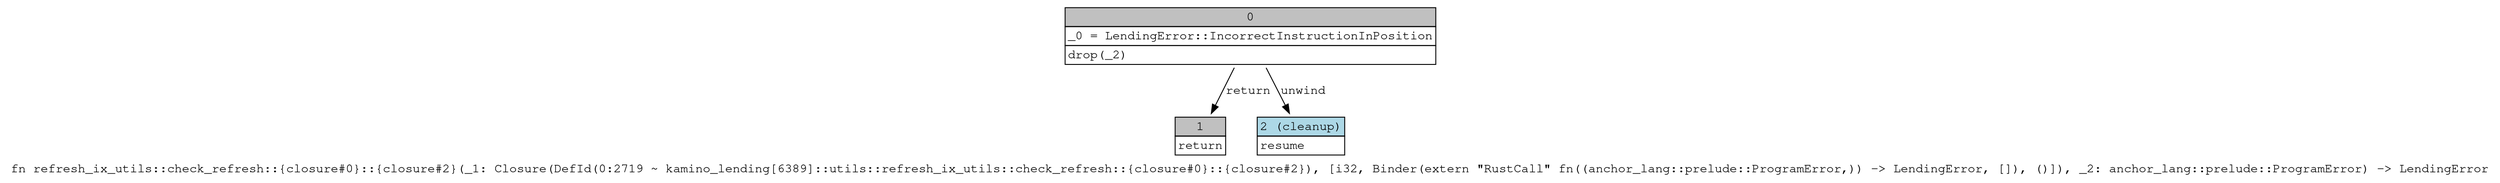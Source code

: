 digraph Mir_0_2719 {
    graph [fontname="Courier, monospace"];
    node [fontname="Courier, monospace"];
    edge [fontname="Courier, monospace"];
    label=<fn refresh_ix_utils::check_refresh::{closure#0}::{closure#2}(_1: Closure(DefId(0:2719 ~ kamino_lending[6389]::utils::refresh_ix_utils::check_refresh::{closure#0}::{closure#2}), [i32, Binder(extern &quot;RustCall&quot; fn((anchor_lang::prelude::ProgramError,)) -&gt; LendingError, []), ()]), _2: anchor_lang::prelude::ProgramError) -&gt; LendingError<br align="left"/>>;
    bb0__0_2719 [shape="none", label=<<table border="0" cellborder="1" cellspacing="0"><tr><td bgcolor="gray" align="center" colspan="1">0</td></tr><tr><td align="left" balign="left">_0 = LendingError::IncorrectInstructionInPosition<br/></td></tr><tr><td align="left">drop(_2)</td></tr></table>>];
    bb1__0_2719 [shape="none", label=<<table border="0" cellborder="1" cellspacing="0"><tr><td bgcolor="gray" align="center" colspan="1">1</td></tr><tr><td align="left">return</td></tr></table>>];
    bb2__0_2719 [shape="none", label=<<table border="0" cellborder="1" cellspacing="0"><tr><td bgcolor="lightblue" align="center" colspan="1">2 (cleanup)</td></tr><tr><td align="left">resume</td></tr></table>>];
    bb0__0_2719 -> bb1__0_2719 [label="return"];
    bb0__0_2719 -> bb2__0_2719 [label="unwind"];
}

